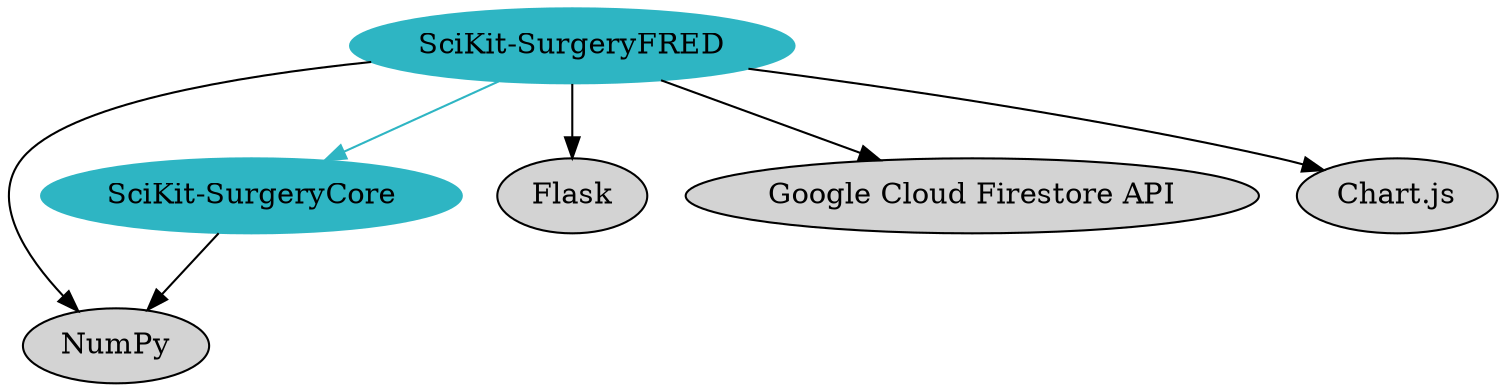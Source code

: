 digraph prof {
	ratio = fill;
	node [style=filled];
	"SciKit-SurgeryFRED" -> "NumPy";
	"SciKit-SurgeryFRED" -> "SciKit-SurgeryCore" [color="0.515 0.762 0.762"];
	"SciKit-SurgeryFRED" -> "Flask";
	"SciKit-SurgeryFRED" -> "Google Cloud Firestore API";
	"SciKit-SurgeryFRED" -> "Chart.js";
	
	"SciKit-SurgeryCore" -> "NumPy";

"SciKit-SurgeryFRED" [color="0.515 0.762 0.762"];
"SciKit-SurgeryCore"[color="0.515 0.762 0.762"];
} 

